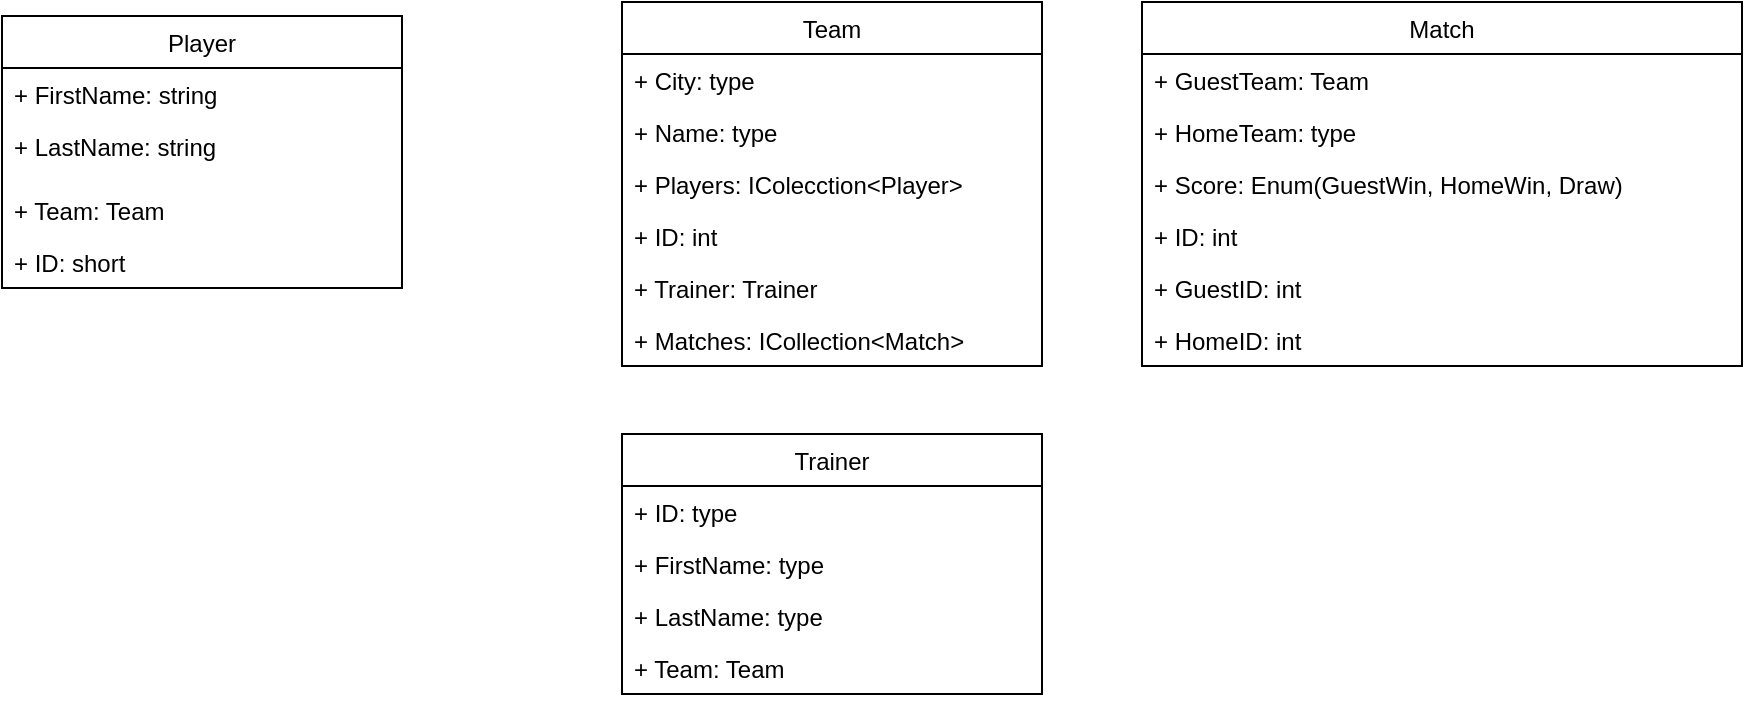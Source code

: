 <mxfile version="10.8.0" type="device"><diagram id="XMvcdR3JtgH6uizT8c_J" name="Page-1"><mxGraphModel dx="1154" dy="717" grid="1" gridSize="10" guides="1" tooltips="1" connect="1" arrows="1" fold="1" page="1" pageScale="1" pageWidth="2339" pageHeight="3300" math="0" shadow="0"><root><mxCell id="0"/><mxCell id="1" parent="0"/><mxCell id="D1NnIS_M9T1ooQx66Szg-2" value="Player" style="swimlane;fontStyle=0;childLayout=stackLayout;horizontal=1;startSize=26;fillColor=none;horizontalStack=0;resizeParent=1;resizeParentMax=0;resizeLast=0;collapsible=1;marginBottom=0;" vertex="1" parent="1"><mxGeometry x="190" y="181" width="200" height="136" as="geometry"/></mxCell><mxCell id="D1NnIS_M9T1ooQx66Szg-3" value="+ FirstName: string" style="text;strokeColor=none;fillColor=none;align=left;verticalAlign=top;spacingLeft=4;spacingRight=4;overflow=hidden;rotatable=0;points=[[0,0.5],[1,0.5]];portConstraint=eastwest;" vertex="1" parent="D1NnIS_M9T1ooQx66Szg-2"><mxGeometry y="26" width="200" height="26" as="geometry"/></mxCell><mxCell id="D1NnIS_M9T1ooQx66Szg-4" value="+ LastName: string" style="text;strokeColor=none;fillColor=none;align=left;verticalAlign=top;spacingLeft=4;spacingRight=4;overflow=hidden;rotatable=0;points=[[0,0.5],[1,0.5]];portConstraint=eastwest;" vertex="1" parent="D1NnIS_M9T1ooQx66Szg-2"><mxGeometry y="52" width="200" height="32" as="geometry"/></mxCell><mxCell id="D1NnIS_M9T1ooQx66Szg-16" value="+ Team: Team" style="text;strokeColor=none;fillColor=none;align=left;verticalAlign=top;spacingLeft=4;spacingRight=4;overflow=hidden;rotatable=0;points=[[0,0.5],[1,0.5]];portConstraint=eastwest;" vertex="1" parent="D1NnIS_M9T1ooQx66Szg-2"><mxGeometry y="84" width="200" height="26" as="geometry"/></mxCell><mxCell id="D1NnIS_M9T1ooQx66Szg-7" value="+ ID: short" style="text;strokeColor=none;fillColor=none;align=left;verticalAlign=top;spacingLeft=4;spacingRight=4;overflow=hidden;rotatable=0;points=[[0,0.5],[1,0.5]];portConstraint=eastwest;" vertex="1" parent="D1NnIS_M9T1ooQx66Szg-2"><mxGeometry y="110" width="200" height="26" as="geometry"/></mxCell><mxCell id="D1NnIS_M9T1ooQx66Szg-8" value="Team" style="swimlane;fontStyle=0;childLayout=stackLayout;horizontal=1;startSize=26;fillColor=none;horizontalStack=0;resizeParent=1;resizeParentMax=0;resizeLast=0;collapsible=1;marginBottom=0;" vertex="1" parent="1"><mxGeometry x="500" y="174" width="210" height="182" as="geometry"/></mxCell><mxCell id="D1NnIS_M9T1ooQx66Szg-9" value="+ City: type" style="text;strokeColor=none;fillColor=none;align=left;verticalAlign=top;spacingLeft=4;spacingRight=4;overflow=hidden;rotatable=0;points=[[0,0.5],[1,0.5]];portConstraint=eastwest;" vertex="1" parent="D1NnIS_M9T1ooQx66Szg-8"><mxGeometry y="26" width="210" height="26" as="geometry"/></mxCell><mxCell id="D1NnIS_M9T1ooQx66Szg-10" value="+ Name: type" style="text;strokeColor=none;fillColor=none;align=left;verticalAlign=top;spacingLeft=4;spacingRight=4;overflow=hidden;rotatable=0;points=[[0,0.5],[1,0.5]];portConstraint=eastwest;" vertex="1" parent="D1NnIS_M9T1ooQx66Szg-8"><mxGeometry y="52" width="210" height="26" as="geometry"/></mxCell><mxCell id="D1NnIS_M9T1ooQx66Szg-11" value="+ Players: IColecction&lt;Player&gt;" style="text;strokeColor=none;fillColor=none;align=left;verticalAlign=top;spacingLeft=4;spacingRight=4;overflow=hidden;rotatable=0;points=[[0,0.5],[1,0.5]];portConstraint=eastwest;" vertex="1" parent="D1NnIS_M9T1ooQx66Szg-8"><mxGeometry y="78" width="210" height="26" as="geometry"/></mxCell><mxCell id="D1NnIS_M9T1ooQx66Szg-17" value="+ ID: int" style="text;strokeColor=none;fillColor=none;align=left;verticalAlign=top;spacingLeft=4;spacingRight=4;overflow=hidden;rotatable=0;points=[[0,0.5],[1,0.5]];portConstraint=eastwest;" vertex="1" parent="D1NnIS_M9T1ooQx66Szg-8"><mxGeometry y="104" width="210" height="26" as="geometry"/></mxCell><mxCell id="D1NnIS_M9T1ooQx66Szg-32" value="+ Trainer: Trainer" style="text;strokeColor=none;fillColor=none;align=left;verticalAlign=top;spacingLeft=4;spacingRight=4;overflow=hidden;rotatable=0;points=[[0,0.5],[1,0.5]];portConstraint=eastwest;" vertex="1" parent="D1NnIS_M9T1ooQx66Szg-8"><mxGeometry y="130" width="210" height="26" as="geometry"/></mxCell><mxCell id="D1NnIS_M9T1ooQx66Szg-31" value="+ Matches: ICollection&lt;Match&gt;" style="text;strokeColor=none;fillColor=none;align=left;verticalAlign=top;spacingLeft=4;spacingRight=4;overflow=hidden;rotatable=0;points=[[0,0.5],[1,0.5]];portConstraint=eastwest;" vertex="1" parent="D1NnIS_M9T1ooQx66Szg-8"><mxGeometry y="156" width="210" height="26" as="geometry"/></mxCell><mxCell id="D1NnIS_M9T1ooQx66Szg-12" value="Match" style="swimlane;fontStyle=0;childLayout=stackLayout;horizontal=1;startSize=26;fillColor=none;horizontalStack=0;resizeParent=1;resizeParentMax=0;resizeLast=0;collapsible=1;marginBottom=0;" vertex="1" parent="1"><mxGeometry x="760" y="174" width="300" height="182" as="geometry"/></mxCell><mxCell id="D1NnIS_M9T1ooQx66Szg-13" value="+ GuestTeam: Team" style="text;strokeColor=none;fillColor=none;align=left;verticalAlign=top;spacingLeft=4;spacingRight=4;overflow=hidden;rotatable=0;points=[[0,0.5],[1,0.5]];portConstraint=eastwest;" vertex="1" parent="D1NnIS_M9T1ooQx66Szg-12"><mxGeometry y="26" width="300" height="26" as="geometry"/></mxCell><mxCell id="D1NnIS_M9T1ooQx66Szg-14" value="+ HomeTeam: type" style="text;strokeColor=none;fillColor=none;align=left;verticalAlign=top;spacingLeft=4;spacingRight=4;overflow=hidden;rotatable=0;points=[[0,0.5],[1,0.5]];portConstraint=eastwest;" vertex="1" parent="D1NnIS_M9T1ooQx66Szg-12"><mxGeometry y="52" width="300" height="26" as="geometry"/></mxCell><mxCell id="D1NnIS_M9T1ooQx66Szg-15" value="+ Score: Enum(GuestWin, HomeWin, Draw)" style="text;strokeColor=none;fillColor=none;align=left;verticalAlign=top;spacingLeft=4;spacingRight=4;overflow=hidden;rotatable=0;points=[[0,0.5],[1,0.5]];portConstraint=eastwest;" vertex="1" parent="D1NnIS_M9T1ooQx66Szg-12"><mxGeometry y="78" width="300" height="26" as="geometry"/></mxCell><mxCell id="D1NnIS_M9T1ooQx66Szg-18" value="+ ID: int" style="text;strokeColor=none;fillColor=none;align=left;verticalAlign=top;spacingLeft=4;spacingRight=4;overflow=hidden;rotatable=0;points=[[0,0.5],[1,0.5]];portConstraint=eastwest;" vertex="1" parent="D1NnIS_M9T1ooQx66Szg-12"><mxGeometry y="104" width="300" height="26" as="geometry"/></mxCell><mxCell id="D1NnIS_M9T1ooQx66Szg-29" value="+ GuestID: int" style="text;strokeColor=none;fillColor=none;align=left;verticalAlign=top;spacingLeft=4;spacingRight=4;overflow=hidden;rotatable=0;points=[[0,0.5],[1,0.5]];portConstraint=eastwest;" vertex="1" parent="D1NnIS_M9T1ooQx66Szg-12"><mxGeometry y="130" width="300" height="26" as="geometry"/></mxCell><mxCell id="D1NnIS_M9T1ooQx66Szg-28" value="+ HomeID: int" style="text;strokeColor=none;fillColor=none;align=left;verticalAlign=top;spacingLeft=4;spacingRight=4;overflow=hidden;rotatable=0;points=[[0,0.5],[1,0.5]];portConstraint=eastwest;" vertex="1" parent="D1NnIS_M9T1ooQx66Szg-12"><mxGeometry y="156" width="300" height="26" as="geometry"/></mxCell><mxCell id="D1NnIS_M9T1ooQx66Szg-19" value="Trainer" style="swimlane;fontStyle=0;childLayout=stackLayout;horizontal=1;startSize=26;fillColor=none;horizontalStack=0;resizeParent=1;resizeParentMax=0;resizeLast=0;collapsible=1;marginBottom=0;" vertex="1" parent="1"><mxGeometry x="500" y="390" width="210" height="130" as="geometry"/></mxCell><mxCell id="D1NnIS_M9T1ooQx66Szg-20" value="+ ID: type" style="text;strokeColor=none;fillColor=none;align=left;verticalAlign=top;spacingLeft=4;spacingRight=4;overflow=hidden;rotatable=0;points=[[0,0.5],[1,0.5]];portConstraint=eastwest;" vertex="1" parent="D1NnIS_M9T1ooQx66Szg-19"><mxGeometry y="26" width="210" height="26" as="geometry"/></mxCell><mxCell id="D1NnIS_M9T1ooQx66Szg-21" value="+ FirstName: type" style="text;strokeColor=none;fillColor=none;align=left;verticalAlign=top;spacingLeft=4;spacingRight=4;overflow=hidden;rotatable=0;points=[[0,0.5],[1,0.5]];portConstraint=eastwest;" vertex="1" parent="D1NnIS_M9T1ooQx66Szg-19"><mxGeometry y="52" width="210" height="26" as="geometry"/></mxCell><mxCell id="D1NnIS_M9T1ooQx66Szg-30" value="+ LastName: type" style="text;strokeColor=none;fillColor=none;align=left;verticalAlign=top;spacingLeft=4;spacingRight=4;overflow=hidden;rotatable=0;points=[[0,0.5],[1,0.5]];portConstraint=eastwest;" vertex="1" parent="D1NnIS_M9T1ooQx66Szg-19"><mxGeometry y="78" width="210" height="26" as="geometry"/></mxCell><mxCell id="D1NnIS_M9T1ooQx66Szg-22" value="+ Team: Team" style="text;strokeColor=none;fillColor=none;align=left;verticalAlign=top;spacingLeft=4;spacingRight=4;overflow=hidden;rotatable=0;points=[[0,0.5],[1,0.5]];portConstraint=eastwest;" vertex="1" parent="D1NnIS_M9T1ooQx66Szg-19"><mxGeometry y="104" width="210" height="26" as="geometry"/></mxCell></root></mxGraphModel></diagram></mxfile>